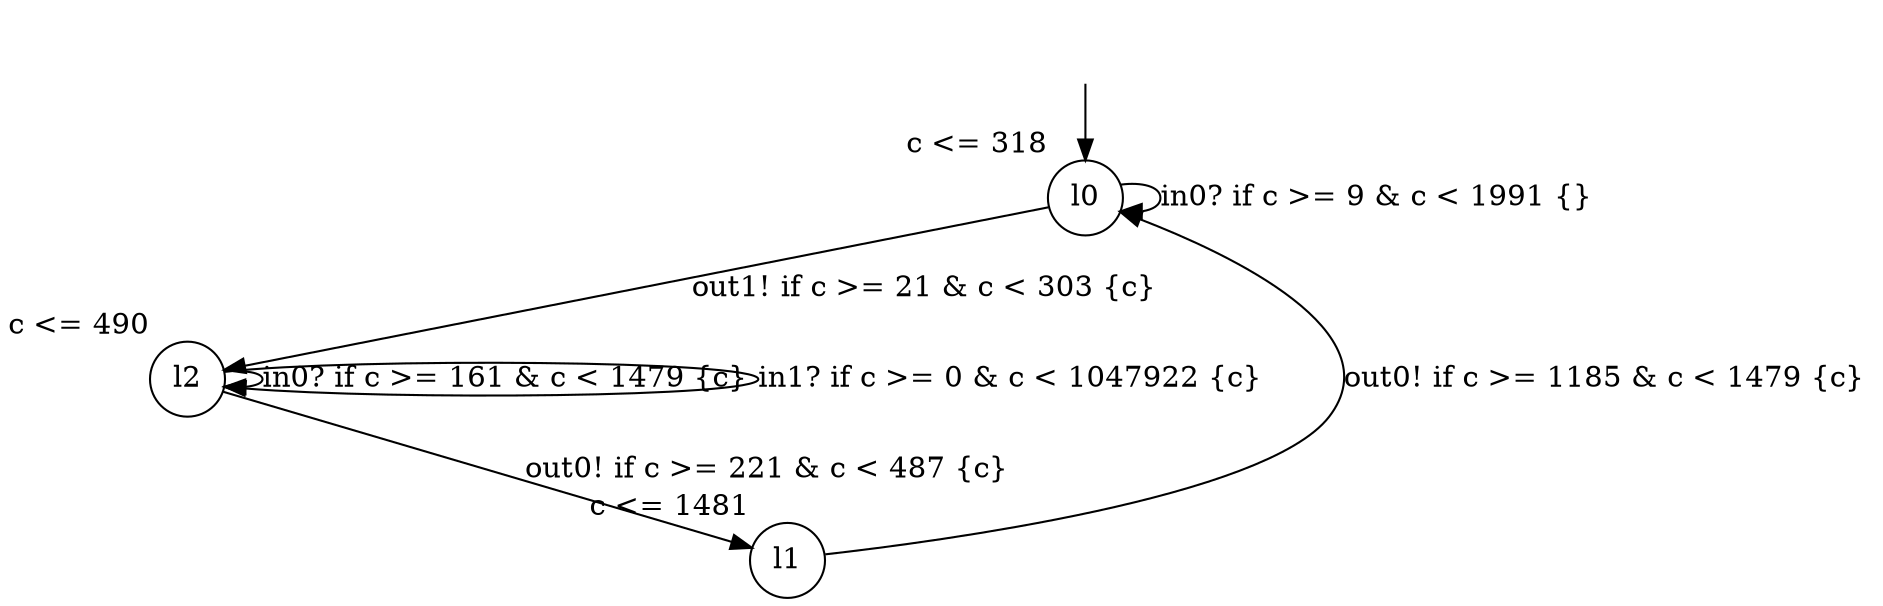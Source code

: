 digraph g {
__start0 [label="" shape="none"];
l0 [shape="circle" margin=0 label="l0", xlabel="c <= 318"];
l1 [shape="circle" margin=0 label="l1", xlabel="c <= 1481"];
l2 [shape="circle" margin=0 label="l2", xlabel="c <= 490"];
l0 -> l2 [label="out1! if c >= 21 & c < 303 {c} "];
l0 -> l0 [label="in0? if c >= 9 & c < 1991 {} "];
l1 -> l0 [label="out0! if c >= 1185 & c < 1479 {c} "];
l2 -> l2 [label="in0? if c >= 161 & c < 1479 {c} "];
l2 -> l2 [label="in1? if c >= 0 & c < 1047922 {c} "];
l2 -> l1 [label="out0! if c >= 221 & c < 487 {c} "];
__start0 -> l0;
}
